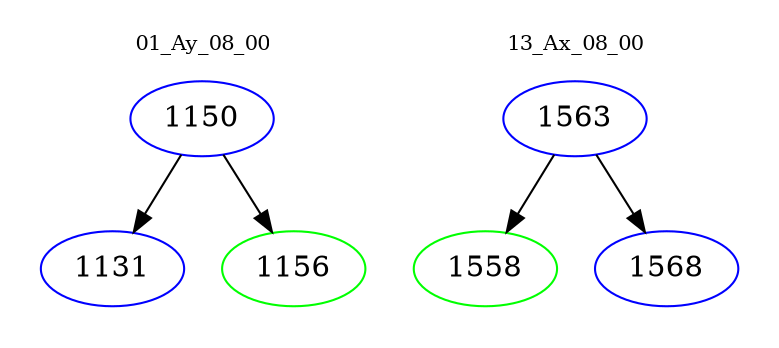 digraph{
subgraph cluster_0 {
color = white
label = "01_Ay_08_00";
fontsize=10;
T0_1150 [label="1150", color="blue"]
T0_1150 -> T0_1131 [color="black"]
T0_1131 [label="1131", color="blue"]
T0_1150 -> T0_1156 [color="black"]
T0_1156 [label="1156", color="green"]
}
subgraph cluster_1 {
color = white
label = "13_Ax_08_00";
fontsize=10;
T1_1563 [label="1563", color="blue"]
T1_1563 -> T1_1558 [color="black"]
T1_1558 [label="1558", color="green"]
T1_1563 -> T1_1568 [color="black"]
T1_1568 [label="1568", color="blue"]
}
}

